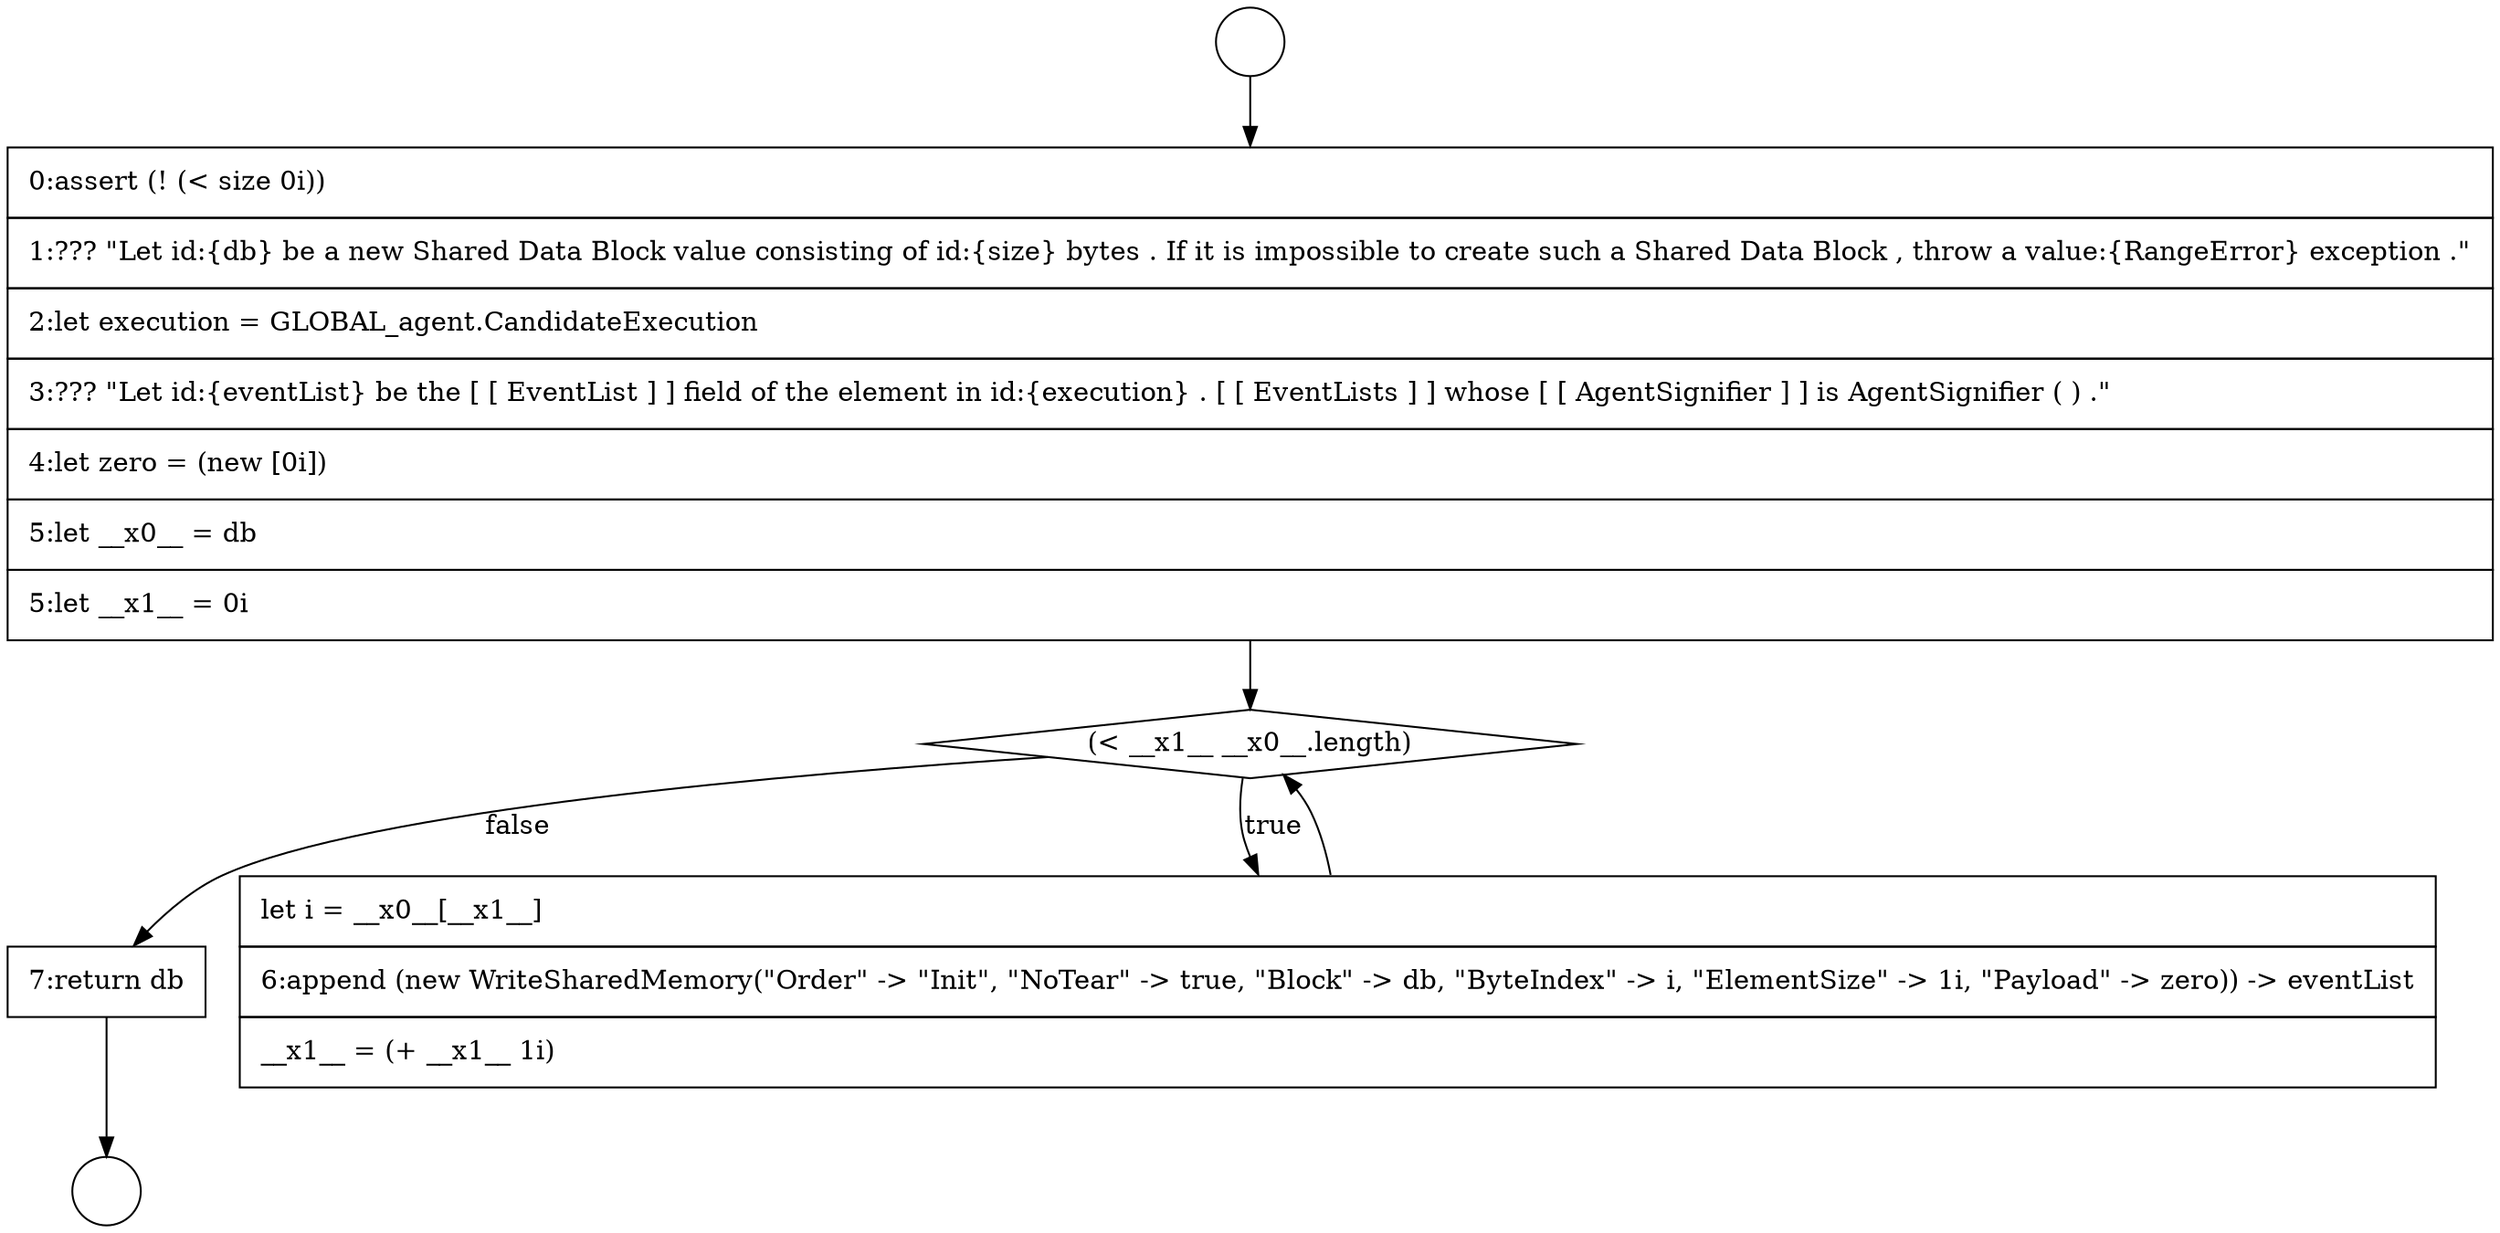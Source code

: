 digraph {
  node284 [shape=none, margin=0, label=<<font color="black">
    <table border="0" cellborder="1" cellspacing="0" cellpadding="10">
      <tr><td align="left">7:return db</td></tr>
    </table>
  </font>> color="black" fillcolor="white" style=filled]
  node280 [shape=circle label=" " color="black" fillcolor="white" style=filled]
  node279 [shape=circle label=" " color="black" fillcolor="white" style=filled]
  node281 [shape=none, margin=0, label=<<font color="black">
    <table border="0" cellborder="1" cellspacing="0" cellpadding="10">
      <tr><td align="left">0:assert (! (&lt; size 0i))</td></tr>
      <tr><td align="left">1:??? &quot;Let id:{db} be a new Shared Data Block value consisting of id:{size} bytes . If it is impossible to create such a Shared Data Block , throw a value:{RangeError} exception .&quot;</td></tr>
      <tr><td align="left">2:let execution = GLOBAL_agent.CandidateExecution</td></tr>
      <tr><td align="left">3:??? &quot;Let id:{eventList} be the [ [ EventList ] ] field of the element in id:{execution} . [ [ EventLists ] ] whose [ [ AgentSignifier ] ] is AgentSignifier ( ) .&quot;</td></tr>
      <tr><td align="left">4:let zero = (new [0i])</td></tr>
      <tr><td align="left">5:let __x0__ = db</td></tr>
      <tr><td align="left">5:let __x1__ = 0i</td></tr>
    </table>
  </font>> color="black" fillcolor="white" style=filled]
  node282 [shape=diamond, label=<<font color="black">(&lt; __x1__ __x0__.length)</font>> color="black" fillcolor="white" style=filled]
  node283 [shape=none, margin=0, label=<<font color="black">
    <table border="0" cellborder="1" cellspacing="0" cellpadding="10">
      <tr><td align="left">let i = __x0__[__x1__]</td></tr>
      <tr><td align="left">6:append (new WriteSharedMemory(&quot;Order&quot; -&gt; &quot;Init&quot;, &quot;NoTear&quot; -&gt; true, &quot;Block&quot; -&gt; db, &quot;ByteIndex&quot; -&gt; i, &quot;ElementSize&quot; -&gt; 1i, &quot;Payload&quot; -&gt; zero)) -&gt; eventList</td></tr>
      <tr><td align="left">__x1__ = (+ __x1__ 1i)</td></tr>
    </table>
  </font>> color="black" fillcolor="white" style=filled]
  node279 -> node281 [ color="black"]
  node284 -> node280 [ color="black"]
  node281 -> node282 [ color="black"]
  node283 -> node282 [ color="black"]
  node282 -> node283 [label=<<font color="black">true</font>> color="black"]
  node282 -> node284 [label=<<font color="black">false</font>> color="black"]
}
